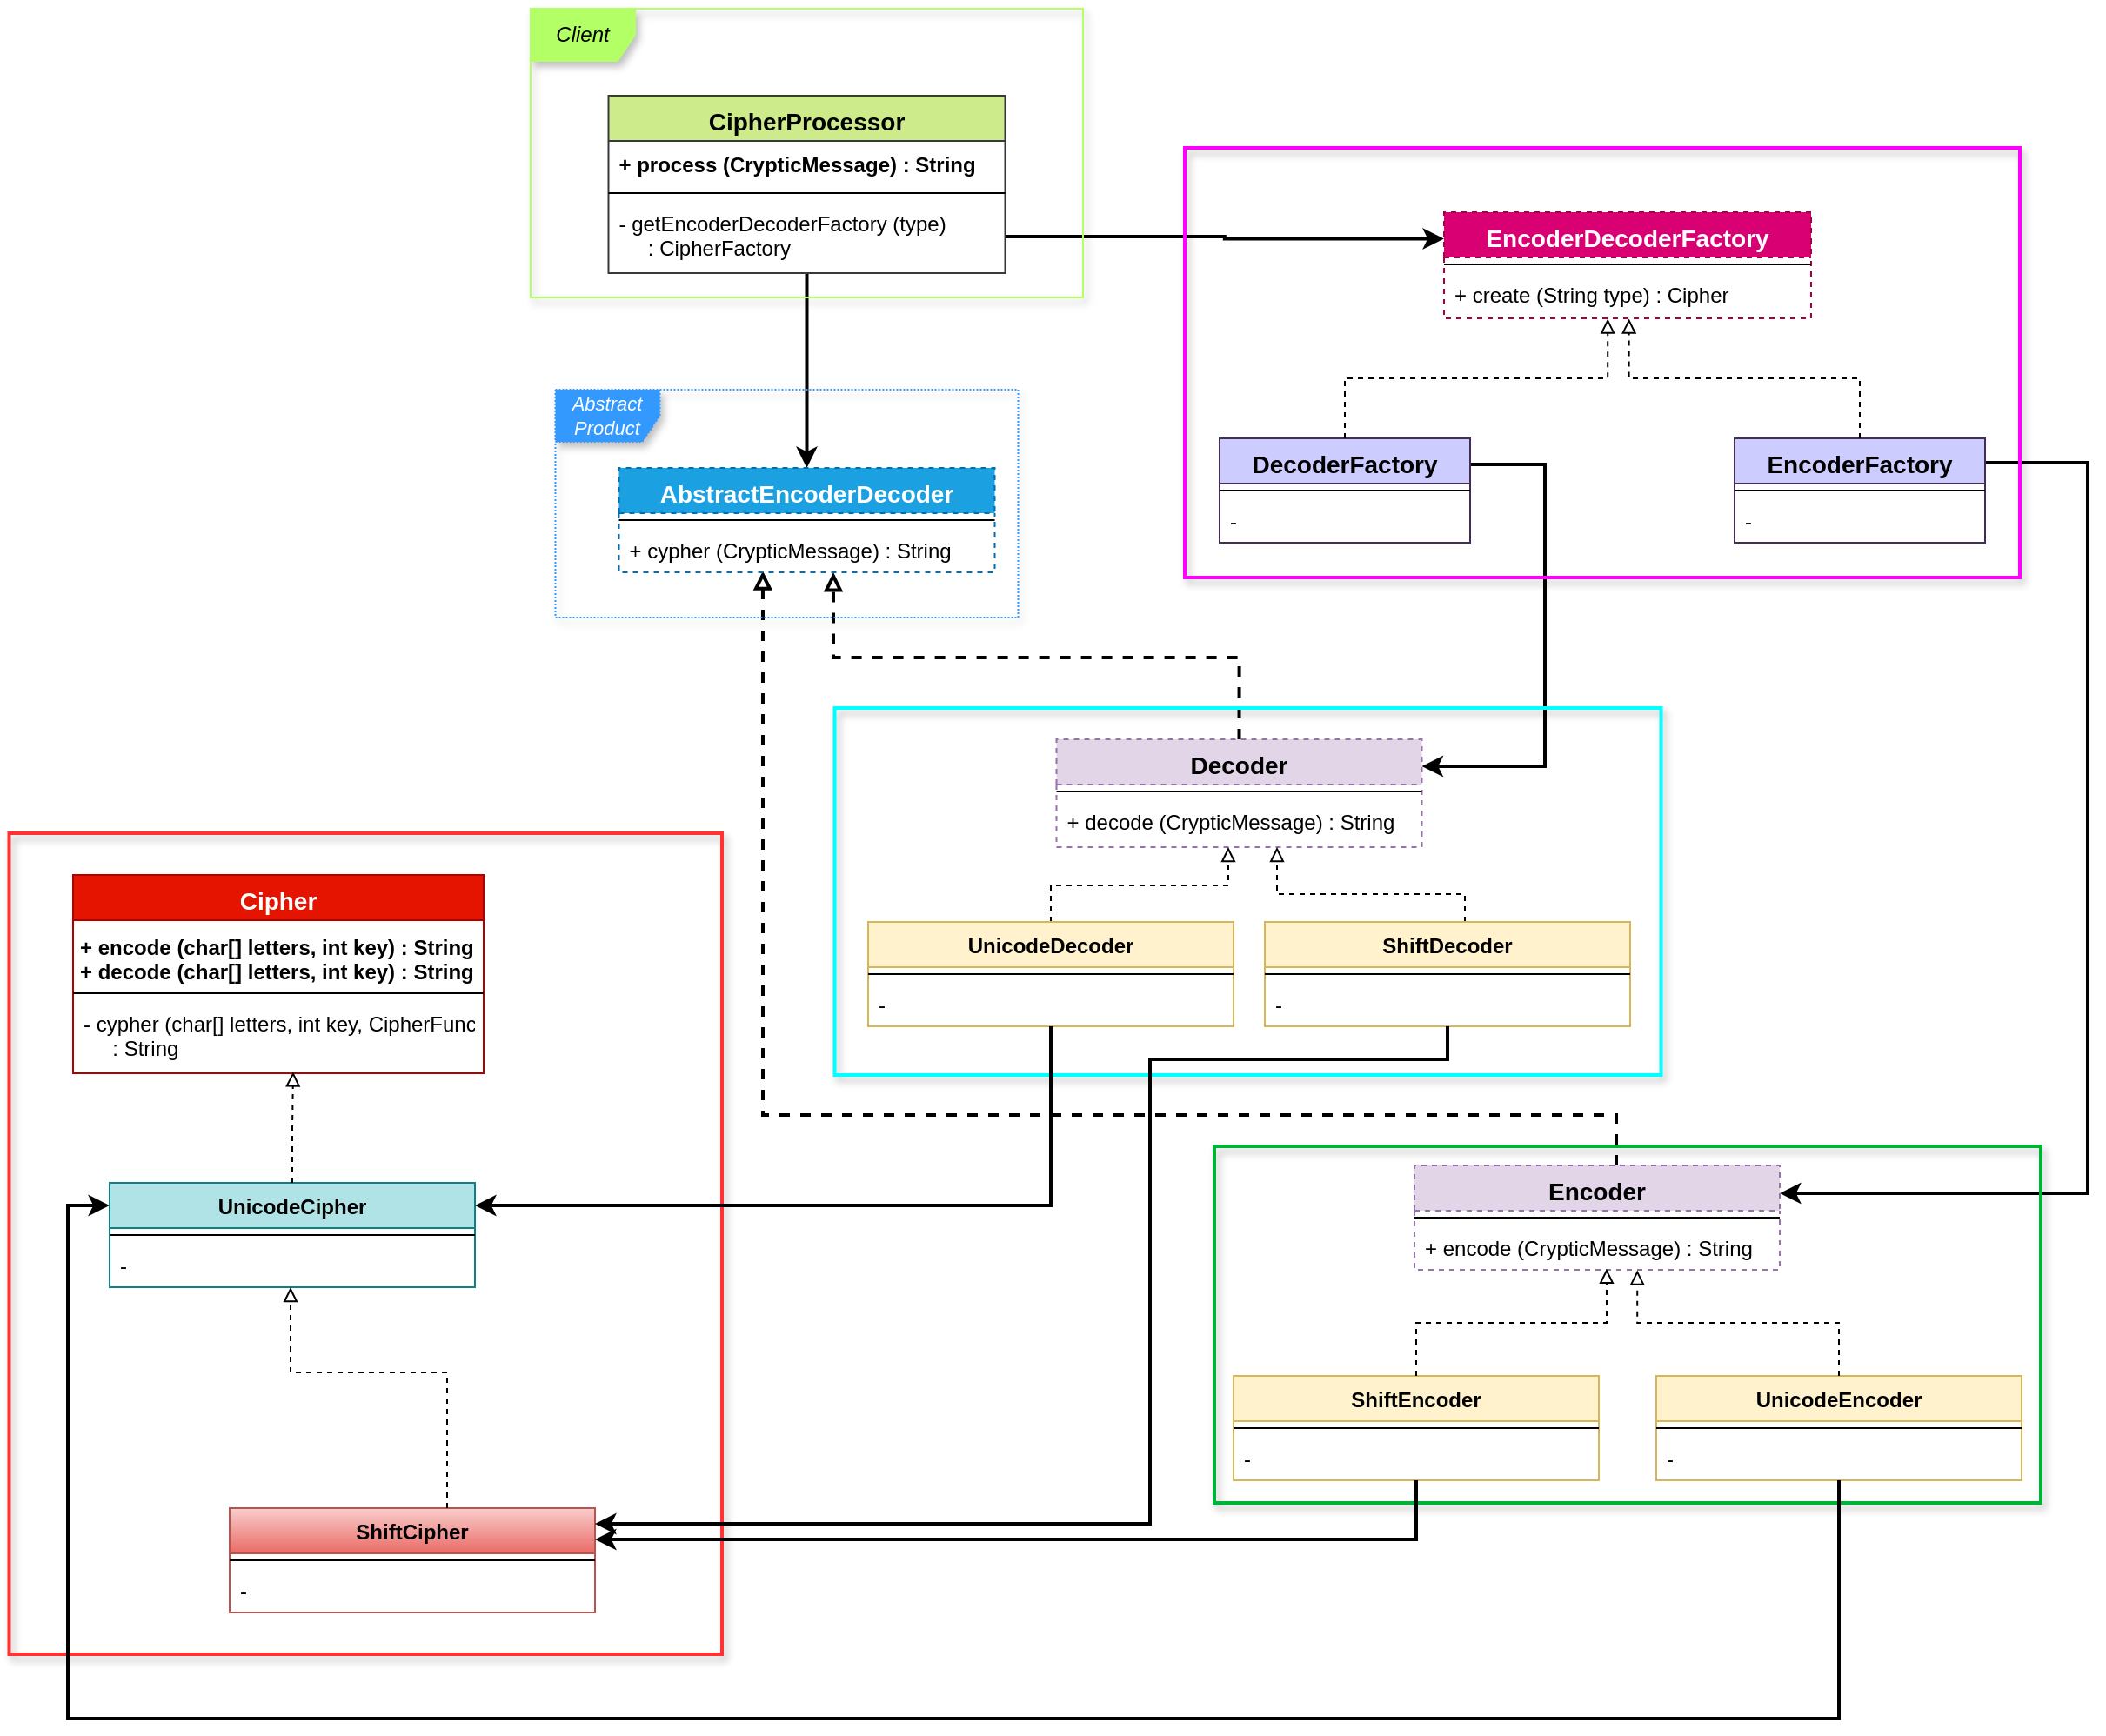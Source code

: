 <mxfile version="13.6.2" type="device"><diagram id="C5RBs43oDa-KdzZeNtuy" name="Abstract Factory"><mxGraphModel dx="1024" dy="592" grid="0" gridSize="10" guides="1" tooltips="1" connect="1" arrows="1" fold="1" page="1" pageScale="1" pageWidth="1654" pageHeight="2336" math="0" shadow="0"><root><mxCell id="WIyWlLk6GJQsqaUBKTNV-0"/><mxCell id="WIyWlLk6GJQsqaUBKTNV-1" parent="WIyWlLk6GJQsqaUBKTNV-0"/><mxCell id="hzhI-Ht4Ea_PrOTjkvcS-90" style="edgeStyle=orthogonalEdgeStyle;rounded=0;sketch=0;orthogonalLoop=1;jettySize=auto;html=1;endArrow=classic;endFill=1;strokeWidth=2;" edge="1" parent="WIyWlLk6GJQsqaUBKTNV-1" source="hzhI-Ht4Ea_PrOTjkvcS-96" target="hzhI-Ht4Ea_PrOTjkvcS-19"><mxGeometry relative="1" as="geometry"/></mxCell><mxCell id="hzhI-Ht4Ea_PrOTjkvcS-71" style="edgeStyle=orthogonalEdgeStyle;rounded=0;sketch=0;orthogonalLoop=1;jettySize=auto;html=1;entryX=0;entryY=0.25;entryDx=0;entryDy=0;endArrow=classic;endFill=1;strokeWidth=2;exitX=1;exitY=0.5;exitDx=0;exitDy=0;" edge="1" parent="WIyWlLk6GJQsqaUBKTNV-1" source="hzhI-Ht4Ea_PrOTjkvcS-99" target="hzhI-Ht4Ea_PrOTjkvcS-53"><mxGeometry relative="1" as="geometry"/></mxCell><mxCell id="hzhI-Ht4Ea_PrOTjkvcS-60" style="edgeStyle=orthogonalEdgeStyle;rounded=0;sketch=0;orthogonalLoop=1;jettySize=auto;html=1;endArrow=classic;endFill=1;arcSize=40;strokeWidth=2;" edge="1" parent="WIyWlLk6GJQsqaUBKTNV-1" source="hzhI-Ht4Ea_PrOTjkvcS-50" target="hzhI-Ht4Ea_PrOTjkvcS-7"><mxGeometry relative="1" as="geometry"><mxPoint x="1278.498" y="345.843" as="targetPoint"/><Array as="points"><mxPoint x="1240" y="288"/><mxPoint x="1240" y="708"/></Array></mxGeometry></mxCell><mxCell id="hzhI-Ht4Ea_PrOTjkvcS-88" style="edgeStyle=orthogonalEdgeStyle;rounded=0;sketch=0;orthogonalLoop=1;jettySize=auto;html=1;entryX=0.383;entryY=0.969;entryDx=0;entryDy=0;entryPerimeter=0;dashed=1;endArrow=block;endFill=0;strokeWidth=2;" edge="1" parent="WIyWlLk6GJQsqaUBKTNV-1" source="hzhI-Ht4Ea_PrOTjkvcS-7" target="hzhI-Ht4Ea_PrOTjkvcS-21"><mxGeometry relative="1" as="geometry"><Array as="points"><mxPoint x="969" y="663"/><mxPoint x="479" y="663"/></Array></mxGeometry></mxCell><mxCell id="hzhI-Ht4Ea_PrOTjkvcS-49" style="edgeStyle=orthogonalEdgeStyle;rounded=0;sketch=0;orthogonalLoop=1;jettySize=auto;html=1;endArrow=block;endFill=0;dashed=1;strokeWidth=2;exitX=0.5;exitY=0;exitDx=0;exitDy=0;" edge="1" parent="WIyWlLk6GJQsqaUBKTNV-1" source="hzhI-Ht4Ea_PrOTjkvcS-34" target="hzhI-Ht4Ea_PrOTjkvcS-21"><mxGeometry relative="1" as="geometry"><Array as="points"><mxPoint x="753" y="400"/><mxPoint x="519" y="400"/></Array></mxGeometry></mxCell><mxCell id="hzhI-Ht4Ea_PrOTjkvcS-64" style="edgeStyle=orthogonalEdgeStyle;rounded=0;sketch=0;orthogonalLoop=1;jettySize=auto;html=1;endArrow=classic;endFill=1;strokeWidth=2;entryX=1;entryY=0.25;entryDx=0;entryDy=0;" edge="1" parent="WIyWlLk6GJQsqaUBKTNV-1" source="hzhI-Ht4Ea_PrOTjkvcS-57" target="hzhI-Ht4Ea_PrOTjkvcS-34"><mxGeometry relative="1" as="geometry"><mxPoint x="871.25" y="347" as="targetPoint"/><Array as="points"><mxPoint x="928" y="289"/><mxPoint x="928" y="463"/></Array></mxGeometry></mxCell><mxCell id="hzhI-Ht4Ea_PrOTjkvcS-136" value="" style="group" vertex="1" connectable="0" parent="WIyWlLk6GJQsqaUBKTNV-1"><mxGeometry x="45.25" y="501" width="409.75" height="472" as="geometry"/></mxCell><mxCell id="hzhI-Ht4Ea_PrOTjkvcS-113" value="" style="rounded=0;whiteSpace=wrap;html=1;fillColor=none;strokeWidth=2;shadow=1;strokeColor=#FF3333;" vertex="1" parent="hzhI-Ht4Ea_PrOTjkvcS-136"><mxGeometry width="409.75" height="472" as="geometry"/></mxCell><mxCell id="hzhI-Ht4Ea_PrOTjkvcS-125" value="Cipher" style="swimlane;fontStyle=1;align=center;verticalAlign=top;childLayout=stackLayout;horizontal=1;startSize=26;horizontalStack=0;resizeParent=1;resizeParentMax=0;resizeLast=0;collapsible=1;marginBottom=0;strokeColor=#B20000;fillColor=#e51400;fontSize=14;fontColor=#ffffff;" vertex="1" parent="hzhI-Ht4Ea_PrOTjkvcS-136"><mxGeometry x="36.75" y="24" width="236" height="114" as="geometry"/></mxCell><mxCell id="hzhI-Ht4Ea_PrOTjkvcS-126" value="+ encode (char[] letters, int key) : String&#10;+ decode (char[] letters, int key) : String" style="text;strokeColor=none;fillColor=none;align=left;verticalAlign=top;spacingLeft=4;spacingRight=2;overflow=hidden;rotatable=0;points=[[0,0.5],[1,0.5]];portConstraint=eastwest;fontStyle=1;spacingTop=4;spacing=0;" vertex="1" parent="hzhI-Ht4Ea_PrOTjkvcS-125"><mxGeometry y="26" width="236" height="38" as="geometry"/></mxCell><mxCell id="hzhI-Ht4Ea_PrOTjkvcS-127" value="" style="line;strokeWidth=1;fillColor=none;align=left;verticalAlign=middle;spacingTop=-1;spacingLeft=3;spacingRight=3;rotatable=0;labelPosition=right;points=[];portConstraint=eastwest;" vertex="1" parent="hzhI-Ht4Ea_PrOTjkvcS-125"><mxGeometry y="64" width="236" height="8" as="geometry"/></mxCell><mxCell id="hzhI-Ht4Ea_PrOTjkvcS-128" value="- cypher (char[] letters, int key, CipherFunc func)&#10;     : String" style="text;strokeColor=none;fillColor=none;align=left;verticalAlign=top;spacingLeft=4;spacingRight=4;overflow=hidden;rotatable=0;points=[[0,0.5],[1,0.5]];portConstraint=eastwest;" vertex="1" parent="hzhI-Ht4Ea_PrOTjkvcS-125"><mxGeometry y="72" width="236" height="42" as="geometry"/></mxCell><mxCell id="hzhI-Ht4Ea_PrOTjkvcS-114" value="UnicodeCipher" style="swimlane;fontStyle=1;align=center;verticalAlign=top;childLayout=stackLayout;horizontal=1;startSize=26;horizontalStack=0;resizeParent=1;resizeParentMax=0;resizeLast=0;collapsible=1;marginBottom=0;fillColor=#b0e3e6;strokeColor=#0e8088;" vertex="1" parent="hzhI-Ht4Ea_PrOTjkvcS-136"><mxGeometry x="57.75" y="201" width="210" height="60" as="geometry"/></mxCell><mxCell id="hzhI-Ht4Ea_PrOTjkvcS-115" value="" style="line;strokeWidth=1;fillColor=none;align=left;verticalAlign=middle;spacingTop=-1;spacingLeft=3;spacingRight=3;rotatable=0;labelPosition=right;points=[];portConstraint=eastwest;" vertex="1" parent="hzhI-Ht4Ea_PrOTjkvcS-114"><mxGeometry y="26" width="210" height="8" as="geometry"/></mxCell><mxCell id="hzhI-Ht4Ea_PrOTjkvcS-116" value="- " style="text;strokeColor=none;fillColor=none;align=left;verticalAlign=top;spacingLeft=4;spacingRight=4;overflow=hidden;rotatable=0;points=[[0,0.5],[1,0.5]];portConstraint=eastwest;" vertex="1" parent="hzhI-Ht4Ea_PrOTjkvcS-114"><mxGeometry y="34" width="210" height="26" as="geometry"/></mxCell><mxCell id="hzhI-Ht4Ea_PrOTjkvcS-123" style="edgeStyle=orthogonalEdgeStyle;rounded=0;sketch=0;orthogonalLoop=1;jettySize=auto;html=1;dashed=1;endArrow=block;endFill=0;entryX=0.536;entryY=0.981;entryDx=0;entryDy=0;entryPerimeter=0;" edge="1" parent="hzhI-Ht4Ea_PrOTjkvcS-136" source="hzhI-Ht4Ea_PrOTjkvcS-114" target="hzhI-Ht4Ea_PrOTjkvcS-128"><mxGeometry relative="1" as="geometry"><mxPoint x="148.77" y="95" as="targetPoint"/></mxGeometry></mxCell><mxCell id="hzhI-Ht4Ea_PrOTjkvcS-117" value="ShiftCipher" style="swimlane;fontStyle=1;align=center;verticalAlign=top;childLayout=stackLayout;horizontal=1;startSize=26;horizontalStack=0;resizeParent=1;resizeParentMax=0;resizeLast=0;collapsible=1;marginBottom=0;fillColor=#f8cecc;strokeColor=#b85450;gradientColor=#ea6b66;" vertex="1" parent="hzhI-Ht4Ea_PrOTjkvcS-136"><mxGeometry x="126.75" y="388" width="210" height="60" as="geometry"/></mxCell><mxCell id="hzhI-Ht4Ea_PrOTjkvcS-118" value="" style="line;strokeWidth=1;fillColor=none;align=left;verticalAlign=middle;spacingTop=-1;spacingLeft=3;spacingRight=3;rotatable=0;labelPosition=right;points=[];portConstraint=eastwest;" vertex="1" parent="hzhI-Ht4Ea_PrOTjkvcS-117"><mxGeometry y="26" width="210" height="8" as="geometry"/></mxCell><mxCell id="hzhI-Ht4Ea_PrOTjkvcS-119" value="- " style="text;strokeColor=none;fillColor=none;align=left;verticalAlign=top;spacingLeft=4;spacingRight=4;overflow=hidden;rotatable=0;points=[[0,0.5],[1,0.5]];portConstraint=eastwest;" vertex="1" parent="hzhI-Ht4Ea_PrOTjkvcS-117"><mxGeometry y="34" width="210" height="26" as="geometry"/></mxCell><mxCell id="hzhI-Ht4Ea_PrOTjkvcS-124" style="edgeStyle=orthogonalEdgeStyle;rounded=0;sketch=0;orthogonalLoop=1;jettySize=auto;html=1;dashed=1;endArrow=block;endFill=0;" edge="1" parent="hzhI-Ht4Ea_PrOTjkvcS-136" source="hzhI-Ht4Ea_PrOTjkvcS-117" target="hzhI-Ht4Ea_PrOTjkvcS-116"><mxGeometry relative="1" as="geometry"><Array as="points"><mxPoint x="251.75" y="310"/><mxPoint x="161.75" y="310"/></Array></mxGeometry></mxCell><mxCell id="hzhI-Ht4Ea_PrOTjkvcS-137" value="" style="group" vertex="1" connectable="0" parent="WIyWlLk6GJQsqaUBKTNV-1"><mxGeometry x="738" y="681" width="475" height="205" as="geometry"/></mxCell><mxCell id="hzhI-Ht4Ea_PrOTjkvcS-84" value="" style="rounded=0;whiteSpace=wrap;html=1;fillColor=none;strokeColor=#00B336;strokeWidth=2;shadow=1;" vertex="1" parent="hzhI-Ht4Ea_PrOTjkvcS-137"><mxGeometry width="475" height="205" as="geometry"/></mxCell><mxCell id="hzhI-Ht4Ea_PrOTjkvcS-4" value="UnicodeEncoder" style="swimlane;fontStyle=1;align=center;verticalAlign=top;childLayout=stackLayout;horizontal=1;startSize=26;horizontalStack=0;resizeParent=1;resizeParentMax=0;resizeLast=0;collapsible=1;marginBottom=0;fillColor=#fff2cc;strokeColor=#d6b656;" vertex="1" parent="hzhI-Ht4Ea_PrOTjkvcS-137"><mxGeometry x="254" y="132" width="210" height="60" as="geometry"/></mxCell><mxCell id="hzhI-Ht4Ea_PrOTjkvcS-5" value="" style="line;strokeWidth=1;fillColor=none;align=left;verticalAlign=middle;spacingTop=-1;spacingLeft=3;spacingRight=3;rotatable=0;labelPosition=right;points=[];portConstraint=eastwest;" vertex="1" parent="hzhI-Ht4Ea_PrOTjkvcS-4"><mxGeometry y="26" width="210" height="8" as="geometry"/></mxCell><mxCell id="hzhI-Ht4Ea_PrOTjkvcS-6" value="- " style="text;strokeColor=none;fillColor=none;align=left;verticalAlign=top;spacingLeft=4;spacingRight=4;overflow=hidden;rotatable=0;points=[[0,0.5],[1,0.5]];portConstraint=eastwest;" vertex="1" parent="hzhI-Ht4Ea_PrOTjkvcS-4"><mxGeometry y="34" width="210" height="26" as="geometry"/></mxCell><mxCell id="hzhI-Ht4Ea_PrOTjkvcS-7" value="Encoder" style="swimlane;fontStyle=1;align=center;verticalAlign=top;childLayout=stackLayout;horizontal=1;startSize=26;horizontalStack=0;resizeParent=1;resizeParentMax=0;resizeLast=0;collapsible=1;marginBottom=0;dashed=1;fillColor=#e1d5e7;strokeColor=#9673a6;fontSize=14;" vertex="1" parent="hzhI-Ht4Ea_PrOTjkvcS-137"><mxGeometry x="115" y="11" width="210" height="60" as="geometry"/></mxCell><mxCell id="hzhI-Ht4Ea_PrOTjkvcS-8" value="" style="line;strokeWidth=1;fillColor=none;align=left;verticalAlign=middle;spacingTop=-1;spacingLeft=3;spacingRight=3;rotatable=0;labelPosition=right;points=[];portConstraint=eastwest;" vertex="1" parent="hzhI-Ht4Ea_PrOTjkvcS-7"><mxGeometry y="26" width="210" height="8" as="geometry"/></mxCell><mxCell id="hzhI-Ht4Ea_PrOTjkvcS-9" value="+ encode (CrypticMessage) : String" style="text;strokeColor=none;fillColor=none;align=left;verticalAlign=top;spacingLeft=4;spacingRight=4;overflow=hidden;rotatable=0;points=[[0,0.5],[1,0.5]];portConstraint=eastwest;" vertex="1" parent="hzhI-Ht4Ea_PrOTjkvcS-7"><mxGeometry y="34" width="210" height="26" as="geometry"/></mxCell><mxCell id="hzhI-Ht4Ea_PrOTjkvcS-0" value="ShiftEncoder" style="swimlane;fontStyle=1;align=center;verticalAlign=top;childLayout=stackLayout;horizontal=1;startSize=26;horizontalStack=0;resizeParent=1;resizeParentMax=0;resizeLast=0;collapsible=1;marginBottom=0;fillColor=#fff2cc;strokeColor=#d6b656;" vertex="1" parent="hzhI-Ht4Ea_PrOTjkvcS-137"><mxGeometry x="11" y="132" width="210" height="60" as="geometry"/></mxCell><mxCell id="hzhI-Ht4Ea_PrOTjkvcS-2" value="" style="line;strokeWidth=1;fillColor=none;align=left;verticalAlign=middle;spacingTop=-1;spacingLeft=3;spacingRight=3;rotatable=0;labelPosition=right;points=[];portConstraint=eastwest;" vertex="1" parent="hzhI-Ht4Ea_PrOTjkvcS-0"><mxGeometry y="26" width="210" height="8" as="geometry"/></mxCell><mxCell id="hzhI-Ht4Ea_PrOTjkvcS-3" value="- " style="text;strokeColor=none;fillColor=none;align=left;verticalAlign=top;spacingLeft=4;spacingRight=4;overflow=hidden;rotatable=0;points=[[0,0.5],[1,0.5]];portConstraint=eastwest;" vertex="1" parent="hzhI-Ht4Ea_PrOTjkvcS-0"><mxGeometry y="34" width="210" height="26" as="geometry"/></mxCell><mxCell id="hzhI-Ht4Ea_PrOTjkvcS-80" style="edgeStyle=orthogonalEdgeStyle;rounded=0;sketch=0;orthogonalLoop=1;jettySize=auto;html=1;entryX=0.526;entryY=0.977;entryDx=0;entryDy=0;entryPerimeter=0;endArrow=block;endFill=0;dashed=1;" edge="1" parent="hzhI-Ht4Ea_PrOTjkvcS-137" source="hzhI-Ht4Ea_PrOTjkvcS-0" target="hzhI-Ht4Ea_PrOTjkvcS-9"><mxGeometry relative="1" as="geometry"/></mxCell><mxCell id="hzhI-Ht4Ea_PrOTjkvcS-81" style="edgeStyle=orthogonalEdgeStyle;rounded=0;sketch=0;orthogonalLoop=1;jettySize=auto;html=1;entryX=0.61;entryY=1.008;entryDx=0;entryDy=0;entryPerimeter=0;dashed=1;endArrow=block;endFill=0;" edge="1" parent="hzhI-Ht4Ea_PrOTjkvcS-137" source="hzhI-Ht4Ea_PrOTjkvcS-4" target="hzhI-Ht4Ea_PrOTjkvcS-9"><mxGeometry relative="1" as="geometry"/></mxCell><mxCell id="hzhI-Ht4Ea_PrOTjkvcS-138" value="" style="group" vertex="1" connectable="0" parent="WIyWlLk6GJQsqaUBKTNV-1"><mxGeometry x="519.75" y="429" width="475" height="211" as="geometry"/></mxCell><mxCell id="hzhI-Ht4Ea_PrOTjkvcS-85" value="" style="rounded=0;whiteSpace=wrap;html=1;fillColor=none;strokeWidth=2;shadow=1;strokeColor=#00FFFF;" vertex="1" parent="hzhI-Ht4Ea_PrOTjkvcS-138"><mxGeometry width="475" height="211" as="geometry"/></mxCell><mxCell id="hzhI-Ht4Ea_PrOTjkvcS-34" value="Decoder" style="swimlane;fontStyle=1;align=center;verticalAlign=top;childLayout=stackLayout;horizontal=1;startSize=26;horizontalStack=0;resizeParent=1;resizeParentMax=0;resizeLast=0;collapsible=1;marginBottom=0;dashed=1;fillColor=#e1d5e7;strokeColor=#9673a6;fontSize=14;" vertex="1" parent="hzhI-Ht4Ea_PrOTjkvcS-138"><mxGeometry x="127.5" y="18" width="210" height="62" as="geometry"/></mxCell><mxCell id="hzhI-Ht4Ea_PrOTjkvcS-35" value="" style="line;strokeWidth=1;fillColor=none;align=left;verticalAlign=middle;spacingTop=-1;spacingLeft=3;spacingRight=3;rotatable=0;labelPosition=right;points=[];portConstraint=eastwest;" vertex="1" parent="hzhI-Ht4Ea_PrOTjkvcS-34"><mxGeometry y="26" width="210" height="8" as="geometry"/></mxCell><mxCell id="hzhI-Ht4Ea_PrOTjkvcS-36" value="+ decode (CrypticMessage) : String" style="text;strokeColor=none;fillColor=none;align=left;verticalAlign=top;spacingLeft=4;spacingRight=4;overflow=hidden;rotatable=0;points=[[0,0.5],[1,0.5]];portConstraint=eastwest;" vertex="1" parent="hzhI-Ht4Ea_PrOTjkvcS-34"><mxGeometry y="34" width="210" height="28" as="geometry"/></mxCell><mxCell id="hzhI-Ht4Ea_PrOTjkvcS-76" style="edgeStyle=orthogonalEdgeStyle;rounded=0;sketch=0;orthogonalLoop=1;jettySize=auto;html=1;dashed=1;endArrow=block;endFill=0;" edge="1" parent="hzhI-Ht4Ea_PrOTjkvcS-138" source="hzhI-Ht4Ea_PrOTjkvcS-28" target="hzhI-Ht4Ea_PrOTjkvcS-36"><mxGeometry relative="1" as="geometry"><Array as="points"><mxPoint x="362.25" y="107"/><mxPoint x="254.25" y="107"/></Array></mxGeometry></mxCell><mxCell id="hzhI-Ht4Ea_PrOTjkvcS-77" style="edgeStyle=orthogonalEdgeStyle;rounded=0;sketch=0;orthogonalLoop=1;jettySize=auto;html=1;dashed=1;endArrow=block;endFill=0;" edge="1" parent="hzhI-Ht4Ea_PrOTjkvcS-138" source="hzhI-Ht4Ea_PrOTjkvcS-31" target="hzhI-Ht4Ea_PrOTjkvcS-36"><mxGeometry relative="1" as="geometry"><Array as="points"><mxPoint x="124.25" y="102"/><mxPoint x="226.25" y="102"/></Array></mxGeometry></mxCell><mxCell id="hzhI-Ht4Ea_PrOTjkvcS-31" value="UnicodeDecoder" style="swimlane;fontStyle=1;align=center;verticalAlign=top;childLayout=stackLayout;horizontal=1;startSize=26;horizontalStack=0;resizeParent=1;resizeParentMax=0;resizeLast=0;collapsible=1;marginBottom=0;fillColor=#fff2cc;strokeColor=#d6b656;" vertex="1" parent="hzhI-Ht4Ea_PrOTjkvcS-138"><mxGeometry x="19.25" y="123" width="210" height="60" as="geometry"/></mxCell><mxCell id="hzhI-Ht4Ea_PrOTjkvcS-32" value="" style="line;strokeWidth=1;fillColor=none;align=left;verticalAlign=middle;spacingTop=-1;spacingLeft=3;spacingRight=3;rotatable=0;labelPosition=right;points=[];portConstraint=eastwest;" vertex="1" parent="hzhI-Ht4Ea_PrOTjkvcS-31"><mxGeometry y="26" width="210" height="8" as="geometry"/></mxCell><mxCell id="hzhI-Ht4Ea_PrOTjkvcS-33" value="- " style="text;strokeColor=none;fillColor=none;align=left;verticalAlign=top;spacingLeft=4;spacingRight=4;overflow=hidden;rotatable=0;points=[[0,0.5],[1,0.5]];portConstraint=eastwest;" vertex="1" parent="hzhI-Ht4Ea_PrOTjkvcS-31"><mxGeometry y="34" width="210" height="26" as="geometry"/></mxCell><mxCell id="hzhI-Ht4Ea_PrOTjkvcS-28" value="ShiftDecoder" style="swimlane;fontStyle=1;align=center;verticalAlign=top;childLayout=stackLayout;horizontal=1;startSize=26;horizontalStack=0;resizeParent=1;resizeParentMax=0;resizeLast=0;collapsible=1;marginBottom=0;fillColor=#fff2cc;strokeColor=#d6b656;" vertex="1" parent="hzhI-Ht4Ea_PrOTjkvcS-138"><mxGeometry x="247.25" y="123" width="210" height="60" as="geometry"/></mxCell><mxCell id="hzhI-Ht4Ea_PrOTjkvcS-29" value="" style="line;strokeWidth=1;fillColor=none;align=left;verticalAlign=middle;spacingTop=-1;spacingLeft=3;spacingRight=3;rotatable=0;labelPosition=right;points=[];portConstraint=eastwest;" vertex="1" parent="hzhI-Ht4Ea_PrOTjkvcS-28"><mxGeometry y="26" width="210" height="8" as="geometry"/></mxCell><mxCell id="hzhI-Ht4Ea_PrOTjkvcS-30" value="- " style="text;strokeColor=none;fillColor=none;align=left;verticalAlign=top;spacingLeft=4;spacingRight=4;overflow=hidden;rotatable=0;points=[[0,0.5],[1,0.5]];portConstraint=eastwest;" vertex="1" parent="hzhI-Ht4Ea_PrOTjkvcS-28"><mxGeometry y="34" width="210" height="26" as="geometry"/></mxCell><mxCell id="hzhI-Ht4Ea_PrOTjkvcS-139" value="" style="group" vertex="1" connectable="0" parent="WIyWlLk6GJQsqaUBKTNV-1"><mxGeometry x="721" y="107" width="480" height="247" as="geometry"/></mxCell><mxCell id="hzhI-Ht4Ea_PrOTjkvcS-86" value="" style="rounded=0;whiteSpace=wrap;html=1;fillColor=none;strokeWidth=2;shadow=1;strokeColor=#FF00FF;" vertex="1" parent="hzhI-Ht4Ea_PrOTjkvcS-139"><mxGeometry width="480" height="247" as="geometry"/></mxCell><mxCell id="hzhI-Ht4Ea_PrOTjkvcS-53" value="EncoderDecoderFactory" style="swimlane;fontStyle=1;align=center;verticalAlign=top;childLayout=stackLayout;horizontal=1;startSize=26;horizontalStack=0;resizeParent=1;resizeParentMax=0;resizeLast=0;collapsible=1;marginBottom=0;dashed=1;fillColor=#d80073;strokeColor=#A50040;fontColor=#ffffff;fontSize=14;" vertex="1" parent="hzhI-Ht4Ea_PrOTjkvcS-139"><mxGeometry x="149" y="37" width="211" height="61" as="geometry"/></mxCell><mxCell id="hzhI-Ht4Ea_PrOTjkvcS-54" value="" style="line;strokeWidth=1;fillColor=none;align=left;verticalAlign=middle;spacingTop=-1;spacingLeft=3;spacingRight=3;rotatable=0;labelPosition=right;points=[];portConstraint=eastwest;" vertex="1" parent="hzhI-Ht4Ea_PrOTjkvcS-53"><mxGeometry y="26" width="211" height="8" as="geometry"/></mxCell><mxCell id="hzhI-Ht4Ea_PrOTjkvcS-55" value="+ create (String type) : Cipher" style="text;strokeColor=none;fillColor=none;align=left;verticalAlign=top;spacingLeft=4;spacingRight=4;overflow=hidden;rotatable=0;points=[[0,0.5],[1,0.5]];portConstraint=eastwest;" vertex="1" parent="hzhI-Ht4Ea_PrOTjkvcS-53"><mxGeometry y="34" width="211" height="27" as="geometry"/></mxCell><mxCell id="hzhI-Ht4Ea_PrOTjkvcS-57" value="DecoderFactory" style="swimlane;fontStyle=1;align=center;verticalAlign=top;childLayout=stackLayout;horizontal=1;startSize=26;horizontalStack=0;resizeParent=1;resizeParentMax=0;resizeLast=0;collapsible=1;marginBottom=0;strokeColor=#432D57;fillColor=#CCCCFF;fontSize=14;" vertex="1" parent="hzhI-Ht4Ea_PrOTjkvcS-139"><mxGeometry x="20" y="167" width="144" height="60" as="geometry"><mxRectangle x="423" y="222" width="118" height="26" as="alternateBounds"/></mxGeometry></mxCell><mxCell id="hzhI-Ht4Ea_PrOTjkvcS-58" value="" style="line;strokeWidth=1;fillColor=none;align=left;verticalAlign=middle;spacingTop=-1;spacingLeft=3;spacingRight=3;rotatable=0;labelPosition=right;points=[];portConstraint=eastwest;" vertex="1" parent="hzhI-Ht4Ea_PrOTjkvcS-57"><mxGeometry y="26" width="144" height="8" as="geometry"/></mxCell><mxCell id="hzhI-Ht4Ea_PrOTjkvcS-59" value="- " style="text;strokeColor=none;fillColor=none;align=left;verticalAlign=top;spacingLeft=4;spacingRight=4;overflow=hidden;rotatable=0;points=[[0,0.5],[1,0.5]];portConstraint=eastwest;" vertex="1" parent="hzhI-Ht4Ea_PrOTjkvcS-57"><mxGeometry y="34" width="144" height="26" as="geometry"/></mxCell><mxCell id="hzhI-Ht4Ea_PrOTjkvcS-50" value="EncoderFactory" style="swimlane;fontStyle=1;align=center;verticalAlign=top;childLayout=stackLayout;horizontal=1;startSize=26;horizontalStack=0;resizeParent=1;resizeParentMax=0;resizeLast=0;collapsible=1;marginBottom=0;strokeColor=#432D57;fontSize=14;fillColor=#CCCCFF;" vertex="1" parent="hzhI-Ht4Ea_PrOTjkvcS-139"><mxGeometry x="316" y="167" width="144" height="60" as="geometry"/></mxCell><mxCell id="hzhI-Ht4Ea_PrOTjkvcS-51" value="" style="line;strokeWidth=1;fillColor=none;align=left;verticalAlign=middle;spacingTop=-1;spacingLeft=3;spacingRight=3;rotatable=0;labelPosition=right;points=[];portConstraint=eastwest;" vertex="1" parent="hzhI-Ht4Ea_PrOTjkvcS-50"><mxGeometry y="26" width="144" height="8" as="geometry"/></mxCell><mxCell id="hzhI-Ht4Ea_PrOTjkvcS-52" value="- " style="text;strokeColor=none;fillColor=none;align=left;verticalAlign=top;spacingLeft=4;spacingRight=4;overflow=hidden;rotatable=0;points=[[0,0.5],[1,0.5]];portConstraint=eastwest;" vertex="1" parent="hzhI-Ht4Ea_PrOTjkvcS-50"><mxGeometry y="34" width="144" height="26" as="geometry"/></mxCell><mxCell id="hzhI-Ht4Ea_PrOTjkvcS-74" style="edgeStyle=orthogonalEdgeStyle;rounded=0;sketch=0;orthogonalLoop=1;jettySize=auto;html=1;entryX=0.504;entryY=1.008;entryDx=0;entryDy=0;entryPerimeter=0;endArrow=block;endFill=0;dashed=1;" edge="1" parent="hzhI-Ht4Ea_PrOTjkvcS-139" source="hzhI-Ht4Ea_PrOTjkvcS-50" target="hzhI-Ht4Ea_PrOTjkvcS-55"><mxGeometry relative="1" as="geometry"/></mxCell><mxCell id="hzhI-Ht4Ea_PrOTjkvcS-75" style="edgeStyle=orthogonalEdgeStyle;rounded=0;sketch=0;orthogonalLoop=1;jettySize=auto;html=1;entryX=0.446;entryY=1.008;entryDx=0;entryDy=0;entryPerimeter=0;dashed=1;endArrow=block;endFill=0;" edge="1" parent="hzhI-Ht4Ea_PrOTjkvcS-139" source="hzhI-Ht4Ea_PrOTjkvcS-57" target="hzhI-Ht4Ea_PrOTjkvcS-55"><mxGeometry relative="1" as="geometry"/></mxCell><mxCell id="hzhI-Ht4Ea_PrOTjkvcS-140" value="" style="group" vertex="1" connectable="0" parent="WIyWlLk6GJQsqaUBKTNV-1"><mxGeometry x="345" y="27" width="317.5" height="166" as="geometry"/></mxCell><mxCell id="hzhI-Ht4Ea_PrOTjkvcS-87" value="Client" style="shape=umlFrame;whiteSpace=wrap;html=1;rounded=0;shadow=1;gradientColor=none;strokeColor=#B3FF66;fontStyle=2;fillColor=#B3FF66;" vertex="1" parent="hzhI-Ht4Ea_PrOTjkvcS-140"><mxGeometry width="317.5" height="166" as="geometry"/></mxCell><mxCell id="hzhI-Ht4Ea_PrOTjkvcS-96" value="CipherProcessor" style="swimlane;fontStyle=1;align=center;verticalAlign=top;childLayout=stackLayout;horizontal=1;startSize=26;horizontalStack=0;resizeParent=1;resizeParentMax=0;resizeLast=0;collapsible=1;marginBottom=0;strokeColor=#36393d;fillColor=#cdeb8b;gradientColor=none;fontSize=14;fontColor=#000000;" vertex="1" parent="hzhI-Ht4Ea_PrOTjkvcS-140"><mxGeometry x="44.75" y="50" width="228" height="102" as="geometry"/></mxCell><mxCell id="hzhI-Ht4Ea_PrOTjkvcS-97" value="+ process (CrypticMessage) : String" style="text;strokeColor=none;fillColor=none;align=left;verticalAlign=top;spacingLeft=4;spacingRight=4;overflow=hidden;rotatable=0;points=[[0,0.5],[1,0.5]];portConstraint=eastwest;fontStyle=1" vertex="1" parent="hzhI-Ht4Ea_PrOTjkvcS-96"><mxGeometry y="26" width="228" height="26" as="geometry"/></mxCell><mxCell id="hzhI-Ht4Ea_PrOTjkvcS-98" value="" style="line;strokeWidth=1;fillColor=none;align=left;verticalAlign=middle;spacingTop=-1;spacingLeft=3;spacingRight=3;rotatable=0;labelPosition=right;points=[];portConstraint=eastwest;" vertex="1" parent="hzhI-Ht4Ea_PrOTjkvcS-96"><mxGeometry y="52" width="228" height="8" as="geometry"/></mxCell><mxCell id="hzhI-Ht4Ea_PrOTjkvcS-99" value="- getEncoderDecoderFactory (type)&#10;     : CipherFactory" style="text;strokeColor=none;fillColor=none;align=left;verticalAlign=top;spacingLeft=4;spacingRight=4;overflow=hidden;rotatable=0;points=[[0,0.5],[1,0.5]];portConstraint=eastwest;" vertex="1" parent="hzhI-Ht4Ea_PrOTjkvcS-96"><mxGeometry y="60" width="228" height="42" as="geometry"/></mxCell><mxCell id="hzhI-Ht4Ea_PrOTjkvcS-141" value="" style="group" vertex="1" connectable="0" parent="WIyWlLk6GJQsqaUBKTNV-1"><mxGeometry x="359.25" y="246" width="266" height="131" as="geometry"/></mxCell><mxCell id="hzhI-Ht4Ea_PrOTjkvcS-19" value="AbstractEncoderDecoder" style="swimlane;fontStyle=1;align=center;verticalAlign=top;childLayout=stackLayout;horizontal=1;startSize=26;horizontalStack=0;resizeParent=1;resizeParentMax=0;resizeLast=0;collapsible=1;marginBottom=0;fillColor=#1ba1e2;strokeColor=#006EAF;fontColor=#ffffff;dashed=1;fontSize=14;" vertex="1" parent="hzhI-Ht4Ea_PrOTjkvcS-141"><mxGeometry x="36.5" y="45" width="216" height="60" as="geometry"/></mxCell><mxCell id="hzhI-Ht4Ea_PrOTjkvcS-20" value="" style="line;strokeWidth=1;fillColor=none;align=left;verticalAlign=middle;spacingTop=-1;spacingLeft=3;spacingRight=3;rotatable=0;labelPosition=right;points=[];portConstraint=eastwest;" vertex="1" parent="hzhI-Ht4Ea_PrOTjkvcS-19"><mxGeometry y="26" width="216" height="8" as="geometry"/></mxCell><mxCell id="hzhI-Ht4Ea_PrOTjkvcS-21" value="+ cypher (CrypticMessage) : String" style="text;strokeColor=none;fillColor=none;align=left;verticalAlign=top;spacingLeft=4;spacingRight=4;overflow=hidden;rotatable=0;points=[[0,0.5],[1,0.5]];portConstraint=eastwest;" vertex="1" parent="hzhI-Ht4Ea_PrOTjkvcS-19"><mxGeometry y="34" width="216" height="26" as="geometry"/></mxCell><mxCell id="hzhI-Ht4Ea_PrOTjkvcS-91" value="Abstract Product" style="shape=umlFrame;whiteSpace=wrap;html=1;rounded=0;shadow=1;gradientColor=none;strokeColor=#3399FF;fontSize=11;fontStyle=2;fillColor=#3399FF;fontColor=#FFFFFF;dashed=1;dashPattern=1 1;" vertex="1" parent="hzhI-Ht4Ea_PrOTjkvcS-141"><mxGeometry width="266" height="131" as="geometry"/></mxCell><mxCell id="hzhI-Ht4Ea_PrOTjkvcS-129" style="edgeStyle=orthogonalEdgeStyle;rounded=0;sketch=0;orthogonalLoop=1;jettySize=auto;html=1;endArrow=classic;endFill=1;strokeWidth=2;fontSize=14;fontColor=#000000;" edge="1" parent="WIyWlLk6GJQsqaUBKTNV-1" source="hzhI-Ht4Ea_PrOTjkvcS-30" target="hzhI-Ht4Ea_PrOTjkvcS-117"><mxGeometry relative="1" as="geometry"><Array as="points"><mxPoint x="872" y="631"/><mxPoint x="701" y="631"/><mxPoint x="701" y="898"/></Array></mxGeometry></mxCell><mxCell id="hzhI-Ht4Ea_PrOTjkvcS-131" style="edgeStyle=orthogonalEdgeStyle;rounded=0;sketch=0;orthogonalLoop=1;jettySize=auto;html=1;endArrow=classic;endFill=1;strokeWidth=2;fontSize=14;fontColor=#000000;" edge="1" parent="WIyWlLk6GJQsqaUBKTNV-1" source="hzhI-Ht4Ea_PrOTjkvcS-31" target="hzhI-Ht4Ea_PrOTjkvcS-114"><mxGeometry relative="1" as="geometry"><Array as="points"><mxPoint x="644" y="715"/></Array></mxGeometry></mxCell><mxCell id="hzhI-Ht4Ea_PrOTjkvcS-134" style="edgeStyle=orthogonalEdgeStyle;rounded=0;sketch=0;orthogonalLoop=1;jettySize=auto;html=1;endArrow=classic;endFill=1;strokeWidth=2;fontSize=14;fontColor=#000000;" edge="1" parent="WIyWlLk6GJQsqaUBKTNV-1" source="hzhI-Ht4Ea_PrOTjkvcS-0" target="hzhI-Ht4Ea_PrOTjkvcS-117"><mxGeometry relative="1" as="geometry"><Array as="points"><mxPoint x="854" y="907"/></Array></mxGeometry></mxCell><mxCell id="hzhI-Ht4Ea_PrOTjkvcS-135" style="edgeStyle=orthogonalEdgeStyle;rounded=0;sketch=0;orthogonalLoop=1;jettySize=auto;html=1;endArrow=classic;endFill=1;strokeWidth=2;fontSize=14;fontColor=#000000;" edge="1" parent="WIyWlLk6GJQsqaUBKTNV-1" source="hzhI-Ht4Ea_PrOTjkvcS-4" target="hzhI-Ht4Ea_PrOTjkvcS-114"><mxGeometry relative="1" as="geometry"><Array as="points"><mxPoint x="1097" y="1010"/><mxPoint x="79" y="1010"/><mxPoint x="79" y="715"/></Array></mxGeometry></mxCell></root></mxGraphModel></diagram></mxfile>